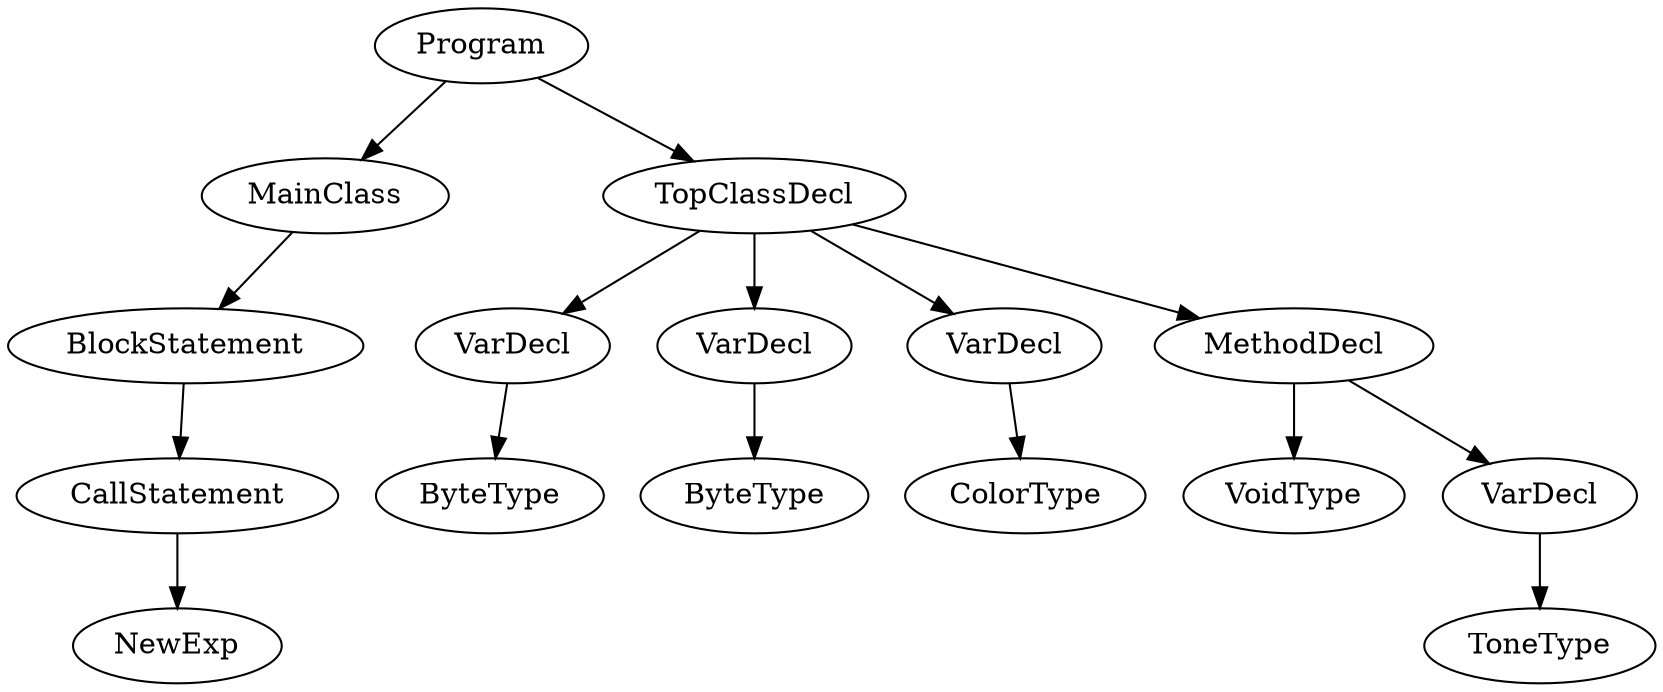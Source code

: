 digraph ASTGraph {
0 [ label="Program" ];
1 [ label="MainClass" ];
0 -> 1
2 [ label="BlockStatement" ];
1 -> 2
3 [ label="CallStatement" ];
2 -> 3
4 [ label="NewExp" ];
3 -> 4
5 [ label="TopClassDecl" ];
0 -> 5
6 [ label="VarDecl" ];
5 -> 6
7 [ label="ByteType" ];
6 -> 7
8 [ label="VarDecl" ];
5 -> 8
9 [ label="ByteType" ];
8 -> 9
10 [ label="VarDecl" ];
5 -> 10
11 [ label="ColorType" ];
10 -> 11
12 [ label="MethodDecl" ];
5 -> 12
13 [ label="VoidType" ];
12 -> 13
14 [ label="VarDecl" ];
12 -> 14
15 [ label="ToneType" ];
14 -> 15
}
